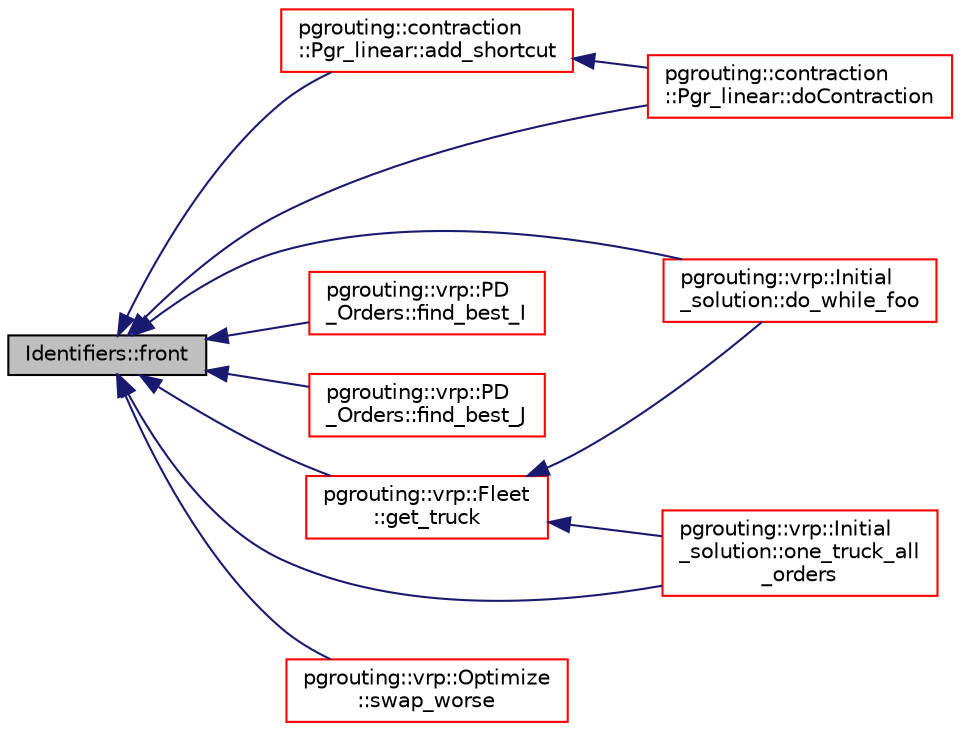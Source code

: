 digraph "Identifiers::front"
{
  edge [fontname="Helvetica",fontsize="10",labelfontname="Helvetica",labelfontsize="10"];
  node [fontname="Helvetica",fontsize="10",shape=record];
  rankdir="LR";
  Node66 [label="Identifiers::front",height=0.2,width=0.4,color="black", fillcolor="grey75", style="filled", fontcolor="black"];
  Node66 -> Node67 [dir="back",color="midnightblue",fontsize="10",style="solid",fontname="Helvetica"];
  Node67 [label="pgrouting::contraction\l::Pgr_linear::add_shortcut",height=0.2,width=0.4,color="red", fillcolor="white", style="filled",URL="$classpgrouting_1_1contraction_1_1Pgr__linear.html#a8e40b3cf3839a6a3ef50cc2f7288ea99",tooltip="add edges(shortuct) to the graph during contraction "];
  Node67 -> Node69 [dir="back",color="midnightblue",fontsize="10",style="solid",fontname="Helvetica"];
  Node69 [label="pgrouting::contraction\l::Pgr_linear::doContraction",height=0.2,width=0.4,color="red", fillcolor="white", style="filled",URL="$classpgrouting_1_1contraction_1_1Pgr__linear.html#aef91793bf9d9b4e12b2b648268f64545"];
  Node66 -> Node73 [dir="back",color="midnightblue",fontsize="10",style="solid",fontname="Helvetica"];
  Node73 [label="pgrouting::vrp::Initial\l_solution::do_while_foo",height=0.2,width=0.4,color="red", fillcolor="white", style="filled",URL="$classpgrouting_1_1vrp_1_1Initial__solution.html#a49860a59bbc3ad10709d9b188321a460"];
  Node66 -> Node69 [dir="back",color="midnightblue",fontsize="10",style="solid",fontname="Helvetica"];
  Node66 -> Node75 [dir="back",color="midnightblue",fontsize="10",style="solid",fontname="Helvetica"];
  Node75 [label="pgrouting::vrp::PD\l_Orders::find_best_I",height=0.2,width=0.4,color="red", fillcolor="white", style="filled",URL="$classpgrouting_1_1vrp_1_1PD__Orders.html#a6847ad4ff551e69b2630805f8480f01e"];
  Node66 -> Node85 [dir="back",color="midnightblue",fontsize="10",style="solid",fontname="Helvetica"];
  Node85 [label="pgrouting::vrp::PD\l_Orders::find_best_J",height=0.2,width=0.4,color="red", fillcolor="white", style="filled",URL="$classpgrouting_1_1vrp_1_1PD__Orders.html#a19610270a3a6663b8fa7b05bd7eb839b"];
  Node66 -> Node86 [dir="back",color="midnightblue",fontsize="10",style="solid",fontname="Helvetica"];
  Node86 [label="pgrouting::vrp::Fleet\l::get_truck",height=0.2,width=0.4,color="red", fillcolor="white", style="filled",URL="$classpgrouting_1_1vrp_1_1Fleet.html#a6ea2ff496416b26f55df04bd4d9d04c8"];
  Node86 -> Node73 [dir="back",color="midnightblue",fontsize="10",style="solid",fontname="Helvetica"];
  Node86 -> Node88 [dir="back",color="midnightblue",fontsize="10",style="solid",fontname="Helvetica"];
  Node88 [label="pgrouting::vrp::Initial\l_solution::one_truck_all\l_orders",height=0.2,width=0.4,color="red", fillcolor="white", style="filled",URL="$classpgrouting_1_1vrp_1_1Initial__solution.html#a7d3ae3ec3e657685315341a8d8395b7e"];
  Node66 -> Node88 [dir="back",color="midnightblue",fontsize="10",style="solid",fontname="Helvetica"];
  Node66 -> Node78 [dir="back",color="midnightblue",fontsize="10",style="solid",fontname="Helvetica"];
  Node78 [label="pgrouting::vrp::Optimize\l::swap_worse",height=0.2,width=0.4,color="red", fillcolor="white", style="filled",URL="$classpgrouting_1_1vrp_1_1Optimize.html#a39173d526079577d40c59371bcfcc680"];
}

